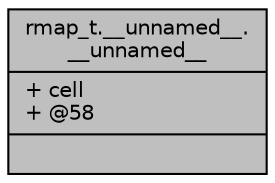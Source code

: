 digraph "rmap_t.__unnamed__.__unnamed__"
{
 // INTERACTIVE_SVG=YES
  bgcolor="transparent";
  edge [fontname="Helvetica",fontsize="10",labelfontname="Helvetica",labelfontsize="10"];
  node [fontname="Helvetica",fontsize="10",shape=record];
  Node188 [label="{rmap_t.__unnamed__.\l__unnamed__\n|+ cell\l+ @58\l|}",height=0.2,width=0.4,color="black", fillcolor="grey75", style="filled", fontcolor="black"];
}

